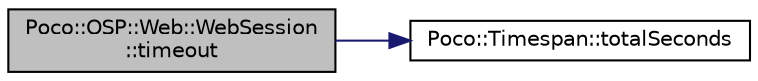 digraph "Poco::OSP::Web::WebSession::timeout"
{
 // LATEX_PDF_SIZE
  edge [fontname="Helvetica",fontsize="10",labelfontname="Helvetica",labelfontsize="10"];
  node [fontname="Helvetica",fontsize="10",shape=record];
  rankdir="LR";
  Node1 [label="Poco::OSP::Web::WebSession\l::timeout",height=0.2,width=0.4,color="black", fillcolor="grey75", style="filled", fontcolor="black",tooltip="Erases all attributes."];
  Node1 -> Node2 [color="midnightblue",fontsize="10",style="solid"];
  Node2 [label="Poco::Timespan::totalSeconds",height=0.2,width=0.4,color="black", fillcolor="white", style="filled",URL="$classPoco_1_1Timespan.html#a8aa469d368ec945934941d108080f811",tooltip="Returns the number of seconds (0 to 59)."];
}
